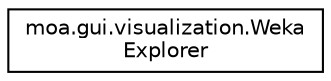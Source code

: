 digraph "Graphical Class Hierarchy"
{
 // LATEX_PDF_SIZE
  edge [fontname="Helvetica",fontsize="10",labelfontname="Helvetica",labelfontsize="10"];
  node [fontname="Helvetica",fontsize="10",shape=record];
  rankdir="LR";
  Node0 [label="moa.gui.visualization.Weka\lExplorer",height=0.2,width=0.4,color="black", fillcolor="white", style="filled",URL="$classmoa_1_1gui_1_1visualization_1_1_weka_explorer.html",tooltip=" "];
}

